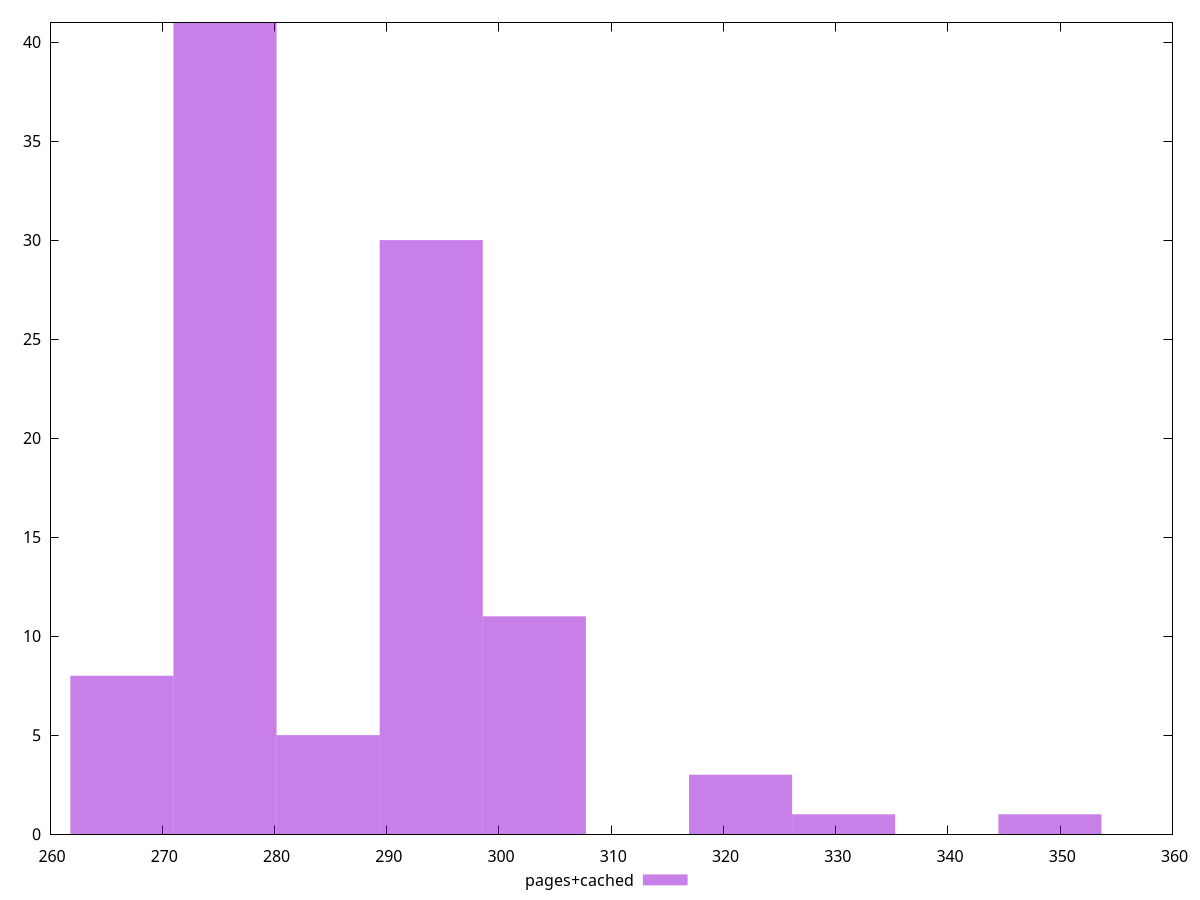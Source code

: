 $_pagesCached <<EOF
284.7763765920858 5
293.96271132086275 30
275.59004186330884 41
330.7080502359706 1
266.4037071345319 8
321.5217155071936 3
303.1490460496397 11
349.08071969352454 1
EOF
set key outside below
set terminal pngcairo
set output "report_00006_2020-11-02T20-21-41.718Z/max-potential-fid/pages+cached//raw_hist.png"
set yrange [0:41]
set boxwidth 9.186334728776961
set style fill transparent solid 0.5 noborder
plot $_pagesCached title "pages+cached" with boxes ,